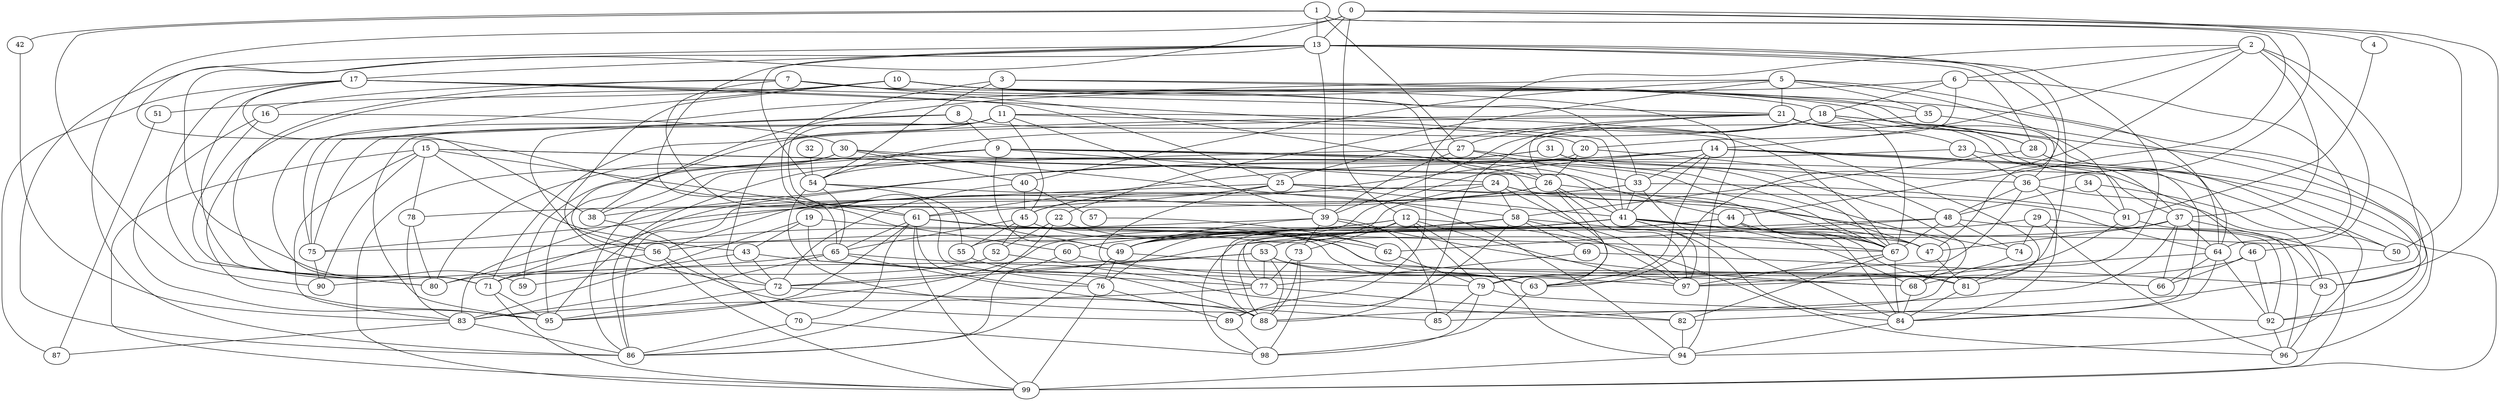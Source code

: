 strict graph "gnp_random_graph(100,0.06)" {
0;
1;
2;
3;
4;
5;
6;
7;
8;
9;
10;
11;
12;
13;
14;
15;
16;
17;
18;
19;
20;
21;
22;
23;
24;
25;
26;
27;
28;
29;
30;
31;
32;
33;
34;
35;
36;
37;
38;
39;
40;
41;
42;
43;
44;
45;
46;
47;
48;
49;
50;
51;
52;
53;
54;
55;
56;
57;
58;
59;
60;
61;
62;
63;
64;
65;
66;
67;
68;
69;
70;
71;
72;
73;
74;
75;
76;
77;
78;
79;
80;
81;
82;
83;
84;
85;
86;
87;
88;
89;
90;
91;
92;
93;
94;
95;
96;
97;
98;
99;
0 -- 4  [is_available=True, prob="0.562944141155"];
0 -- 12  [is_available=True, prob="0.60377650753"];
0 -- 13  [is_available=True, prob="1.0"];
0 -- 50  [is_available=True, prob="0.968767017942"];
0 -- 86  [is_available=True, prob="1.0"];
0 -- 60  [is_available=True, prob="1.0"];
0 -- 93  [is_available=True, prob="1.0"];
1 -- 36  [is_available=True, prob="0.705943640299"];
1 -- 42  [is_available=True, prob="1.0"];
1 -- 44  [is_available=True, prob="0.986718605361"];
1 -- 13  [is_available=True, prob="0.0897169478046"];
1 -- 90  [is_available=True, prob="0.58056133234"];
1 -- 27  [is_available=True, prob="0.590777999476"];
2 -- 37  [is_available=True, prob="0.0368041620792"];
2 -- 6  [is_available=True, prob="0.937860548287"];
2 -- 46  [is_available=True, prob="0.0263326456956"];
2 -- 14  [is_available=True, prob="1.0"];
2 -- 89  [is_available=True, prob="1.0"];
2 -- 93  [is_available=True, prob="1.0"];
2 -- 63  [is_available=True, prob="1.0"];
3 -- 96  [is_available=True, prob="0.272657767664"];
3 -- 76  [is_available=True, prob="0.177076806683"];
3 -- 11  [is_available=True, prob="1.0"];
3 -- 36  [is_available=True, prob="0.797542296872"];
3 -- 54  [is_available=True, prob="0.0816727556161"];
4 -- 91  [is_available=True, prob="0.141268143846"];
5 -- 64  [is_available=True, prob="0.254180417814"];
5 -- 35  [is_available=True, prob="0.328428745127"];
5 -- 40  [is_available=True, prob="0.813607426289"];
5 -- 75  [is_available=True, prob="0.702438465919"];
5 -- 21  [is_available=True, prob="0.569068594742"];
5 -- 22  [is_available=True, prob="0.468532179747"];
5 -- 91  [is_available=True, prob="0.705511754126"];
6 -- 64  [is_available=True, prob="0.702774773921"];
6 -- 20  [is_available=True, prob="0.506159845202"];
6 -- 18  [is_available=True, prob="0.519361550955"];
6 -- 38  [is_available=True, prob="0.0155025753664"];
7 -- 33  [is_available=True, prob="1.0"];
7 -- 71  [is_available=True, prob="0.64393881472"];
7 -- 16  [is_available=True, prob="0.845409535956"];
7 -- 26  [is_available=True, prob="0.54145932667"];
7 -- 61  [is_available=True, prob="0.607876483779"];
7 -- 63  [is_available=True, prob="0.701453380433"];
8 -- 72  [is_available=True, prob="0.212099895891"];
8 -- 9  [is_available=True, prob="1.0"];
8 -- 75  [is_available=True, prob="0.0445062744053"];
8 -- 67  [is_available=True, prob="0.503808712978"];
9 -- 68  [is_available=True, prob="0.173611324323"];
9 -- 38  [is_available=True, prob="0.374254225407"];
9 -- 41  [is_available=True, prob="0.347421401071"];
9 -- 46  [is_available=True, prob="0.507480953332"];
9 -- 49  [is_available=True, prob="0.352790639215"];
9 -- 24  [is_available=True, prob="1.0"];
9 -- 59  [is_available=True, prob="0.852828967781"];
9 -- 95  [is_available=True, prob="0.256771435677"];
10 -- 35  [is_available=True, prob="1.0"];
10 -- 71  [is_available=True, prob="1.0"];
10 -- 18  [is_available=True, prob="0.981456449902"];
10 -- 51  [is_available=True, prob="0.423891029224"];
10 -- 56  [is_available=True, prob="0.661457939873"];
10 -- 28  [is_available=True, prob="0.577798330178"];
10 -- 94  [is_available=True, prob="0.66149084073"];
10 -- 95  [is_available=True, prob="1.0"];
11 -- 81  [is_available=True, prob="0.76404977885"];
11 -- 39  [is_available=True, prob="1.0"];
11 -- 75  [is_available=True, prob="1.0"];
11 -- 45  [is_available=True, prob="0.449135967581"];
11 -- 49  [is_available=True, prob="0.123437756595"];
11 -- 20  [is_available=True, prob="0.660791044033"];
11 -- 56  [is_available=True, prob="1.0"];
11 -- 95  [is_available=True, prob="0.64947690215"];
12 -- 96  [is_available=True, prob="0.704645361172"];
12 -- 97  [is_available=True, prob="1.0"];
12 -- 73  [is_available=True, prob="0.627298010942"];
12 -- 75  [is_available=True, prob="0.901637203037"];
12 -- 76  [is_available=True, prob="0.0216969054428"];
12 -- 79  [is_available=True, prob="1.0"];
12 -- 56  [is_available=True, prob="0.475192977145"];
12 -- 94  [is_available=True, prob="0.481943617117"];
13 -- 68  [is_available=True, prob="1.0"];
13 -- 86  [is_available=True, prob="0.277234109802"];
13 -- 65  [is_available=True, prob="1.0"];
13 -- 39  [is_available=True, prob="0.477833394494"];
13 -- 47  [is_available=True, prob="0.361937720523"];
13 -- 17  [is_available=True, prob="1.0"];
13 -- 54  [is_available=True, prob="0.398015361016"];
13 -- 59  [is_available=True, prob="0.180749693327"];
13 -- 28  [is_available=True, prob="1.0"];
13 -- 81  [is_available=True, prob="1.0"];
14 -- 33  [is_available=True, prob="1.0"];
14 -- 99  [is_available=True, prob="0.431309350588"];
14 -- 37  [is_available=True, prob="0.690567088497"];
14 -- 41  [is_available=True, prob="0.200071278307"];
14 -- 50  [is_available=True, prob="0.198178022589"];
14 -- 55  [is_available=True, prob="0.280441463808"];
14 -- 95  [is_available=True, prob="0.00940360663279"];
14 -- 61  [is_available=True, prob="0.00241284590275"];
14 -- 63  [is_available=True, prob="0.382534667722"];
15 -- 99  [is_available=True, prob="0.261363073708"];
15 -- 43  [is_available=True, prob="1.0"];
15 -- 44  [is_available=True, prob="1.0"];
15 -- 78  [is_available=True, prob="0.318172819952"];
15 -- 83  [is_available=True, prob="0.778714558654"];
15 -- 90  [is_available=True, prob="1.0"];
15 -- 26  [is_available=True, prob="0.403697038564"];
15 -- 61  [is_available=True, prob="1.0"];
16 -- 80  [is_available=True, prob="0.563131987943"];
16 -- 95  [is_available=True, prob="0.971813168242"];
16 -- 30  [is_available=True, prob="1.0"];
17 -- 38  [is_available=True, prob="1.0"];
17 -- 71  [is_available=True, prob="0.354116501654"];
17 -- 41  [is_available=True, prob="0.660180348911"];
17 -- 80  [is_available=True, prob="0.453861758018"];
17 -- 21  [is_available=True, prob="0.0999721786875"];
17 -- 87  [is_available=True, prob="1.0"];
17 -- 25  [is_available=True, prob="0.350350944869"];
18 -- 64  [is_available=True, prob="0.645844380547"];
18 -- 39  [is_available=True, prob="1.0"];
18 -- 92  [is_available=True, prob="0.879397377821"];
18 -- 54  [is_available=True, prob="0.480773191612"];
18 -- 27  [is_available=True, prob="0.608144796729"];
18 -- 28  [is_available=True, prob="1.0"];
19 -- 83  [is_available=True, prob="0.182488792953"];
19 -- 43  [is_available=True, prob="1.0"];
19 -- 77  [is_available=True, prob="0.646424438275"];
19 -- 47  [is_available=True, prob="0.663770687578"];
20 -- 48  [is_available=True, prob="0.186622721918"];
20 -- 26  [is_available=True, prob="0.961053230816"];
20 -- 45  [is_available=True, prob="0.940565058537"];
21 -- 67  [is_available=True, prob="0.60527354036"];
21 -- 37  [is_available=True, prob="1.0"];
21 -- 71  [is_available=True, prob="0.838339115555"];
21 -- 72  [is_available=True, prob="0.336821887416"];
21 -- 50  [is_available=True, prob="1.0"];
21 -- 23  [is_available=True, prob="0.443920953371"];
21 -- 25  [is_available=True, prob="1.0"];
21 -- 26  [is_available=True, prob="1.0"];
22 -- 86  [is_available=True, prob="0.770451262268"];
22 -- 52  [is_available=True, prob="1.0"];
22 -- 62  [is_available=True, prob="0.112279182556"];
23 -- 92  [is_available=True, prob="0.540948140266"];
23 -- 83  [is_available=True, prob="1.0"];
23 -- 36  [is_available=True, prob="0.258764793641"];
24 -- 97  [is_available=True, prob="0.645197077576"];
24 -- 67  [is_available=True, prob="1.0"];
24 -- 47  [is_available=True, prob="0.253551562181"];
24 -- 49  [is_available=True, prob="1.0"];
24 -- 56  [is_available=True, prob="0.51636087793"];
24 -- 58  [is_available=True, prob="0.258626381517"];
25 -- 64  [is_available=True, prob="1.0"];
25 -- 41  [is_available=True, prob="0.9682953246"];
25 -- 74  [is_available=True, prob="1.0"];
25 -- 45  [is_available=True, prob="1.0"];
25 -- 77  [is_available=True, prob="0.173672135796"];
25 -- 86  [is_available=True, prob="0.344806538249"];
25 -- 61  [is_available=True, prob="0.0927300489603"];
26 -- 97  [is_available=True, prob="0.842013728909"];
26 -- 67  [is_available=True, prob="0.643377065342"];
26 -- 41  [is_available=True, prob="0.327912482525"];
26 -- 71  [is_available=True, prob="1.0"];
26 -- 78  [is_available=True, prob="1.0"];
26 -- 79  [is_available=True, prob="0.463096439366"];
27 -- 67  [is_available=True, prob="0.70299095672"];
27 -- 33  [is_available=True, prob="0.585845535301"];
27 -- 39  [is_available=True, prob="0.048954690305"];
27 -- 86  [is_available=True, prob="1.0"];
28 -- 58  [is_available=True, prob="0.229939867382"];
28 -- 84  [is_available=True, prob="1.0"];
29 -- 96  [is_available=True, prob="1.0"];
29 -- 49  [is_available=True, prob="0.466111255009"];
29 -- 74  [is_available=True, prob="1.0"];
29 -- 93  [is_available=True, prob="0.66465630798"];
30 -- 80  [is_available=True, prob="0.355248581061"];
30 -- 67  [is_available=True, prob="0.0467530068489"];
30 -- 40  [is_available=True, prob="0.0298902124695"];
30 -- 99  [is_available=True, prob="0.075074878557"];
30 -- 58  [is_available=True, prob="0.623823823353"];
31 -- 68  [is_available=True, prob="1.0"];
31 -- 36  [is_available=True, prob="0.818862548493"];
31 -- 86  [is_available=True, prob="0.28653210828"];
31 -- 54  [is_available=True, prob="0.727472208638"];
32 -- 54  [is_available=True, prob="0.0529726733572"];
33 -- 91  [is_available=True, prob="1.0"];
33 -- 38  [is_available=True, prob="0.368806003139"];
33 -- 41  [is_available=True, prob="0.407858475389"];
33 -- 75  [is_available=True, prob="0.948531547039"];
33 -- 84  [is_available=True, prob="1.0"];
34 -- 48  [is_available=True, prob="1.0"];
34 -- 91  [is_available=True, prob="0.7154121432"];
34 -- 94  [is_available=True, prob="1.0"];
35 -- 88  [is_available=True, prob="0.880960418235"];
35 -- 82  [is_available=True, prob="0.283084454823"];
36 -- 48  [is_available=True, prob="0.754685293109"];
36 -- 84  [is_available=True, prob="0.775756401741"];
36 -- 63  [is_available=True, prob="1.0"];
36 -- 93  [is_available=True, prob="0.720970117353"];
37 -- 64  [is_available=True, prob="1.0"];
37 -- 99  [is_available=True, prob="0.0423561989339"];
37 -- 72  [is_available=True, prob="1.0"];
37 -- 66  [is_available=True, prob="0.126230884369"];
37 -- 47  [is_available=True, prob="0.878083142743"];
37 -- 85  [is_available=True, prob="0.469590814083"];
38 -- 70  [is_available=True, prob="0.871576379223"];
39 -- 68  [is_available=True, prob="0.129884753773"];
39 -- 73  [is_available=True, prob="1.0"];
39 -- 80  [is_available=True, prob="0.416886994321"];
39 -- 49  [is_available=True, prob="0.927533534525"];
39 -- 85  [is_available=True, prob="0.370813992054"];
40 -- 72  [is_available=True, prob="0.184644662368"];
40 -- 57  [is_available=True, prob="0.396621582161"];
40 -- 45  [is_available=True, prob="1.0"];
41 -- 68  [is_available=True, prob="0.861506795295"];
41 -- 49  [is_available=True, prob="0.364101481008"];
41 -- 47  [is_available=True, prob="0.506967650942"];
41 -- 50  [is_available=True, prob="0.228033084347"];
41 -- 84  [is_available=True, prob="0.933847165355"];
41 -- 97  [is_available=True, prob="0.123128803806"];
41 -- 88  [is_available=True, prob="0.81797970136"];
41 -- 60  [is_available=True, prob="0.105132062215"];
42 -- 83  [is_available=True, prob="0.897898312808"];
43 -- 72  [is_available=True, prob="0.72041590196"];
43 -- 59  [is_available=True, prob="0.397640776805"];
43 -- 79  [is_available=True, prob="0.0535209265843"];
44 -- 98  [is_available=True, prob="0.0959023814835"];
44 -- 67  [is_available=True, prob="0.378248675642"];
44 -- 81  [is_available=True, prob="0.553016631489"];
44 -- 84  [is_available=True, prob="0.896989631639"];
44 -- 88  [is_available=True, prob="0.937544292751"];
45 -- 65  [is_available=True, prob="1.0"];
45 -- 55  [is_available=True, prob="0.587165482494"];
45 -- 63  [is_available=True, prob="1.0"];
45 -- 52  [is_available=True, prob="0.297015361293"];
46 -- 92  [is_available=True, prob="0.605691818501"];
46 -- 66  [is_available=True, prob="0.816994733193"];
46 -- 79  [is_available=True, prob="0.255265755901"];
47 -- 81  [is_available=True, prob="0.574515547113"];
48 -- 67  [is_available=True, prob="0.306167690408"];
48 -- 74  [is_available=True, prob="0.263651926667"];
48 -- 53  [is_available=True, prob="0.638707169082"];
48 -- 92  [is_available=True, prob="1.0"];
48 -- 62  [is_available=True, prob="0.588988044005"];
49 -- 66  [is_available=True, prob="1.0"];
49 -- 76  [is_available=True, prob="0.247895508059"];
49 -- 86  [is_available=True, prob="0.526325471895"];
51 -- 87  [is_available=True, prob="1.0"];
52 -- 80  [is_available=True, prob="0.768994918132"];
52 -- 82  [is_available=True, prob="0.298747872452"];
53 -- 71  [is_available=True, prob="0.00771421044807"];
53 -- 72  [is_available=True, prob="1.0"];
53 -- 77  [is_available=True, prob="0.665906546713"];
53 -- 81  [is_available=True, prob="0.183246260499"];
53 -- 88  [is_available=True, prob="0.388733791348"];
53 -- 63  [is_available=True, prob="0.267983626042"];
54 -- 65  [is_available=True, prob="1.0"];
54 -- 55  [is_available=True, prob="0.612373489922"];
54 -- 88  [is_available=True, prob="0.529200421076"];
54 -- 94  [is_available=True, prob="0.675738961568"];
55 -- 88  [is_available=True, prob="0.0553348270008"];
56 -- 99  [is_available=True, prob="0.283439759022"];
56 -- 71  [is_available=True, prob="0.773670412188"];
56 -- 89  [is_available=True, prob="0.443254086789"];
57 -- 62  [is_available=True, prob="0.189870212604"];
58 -- 97  [is_available=True, prob="0.820990751986"];
58 -- 67  [is_available=True, prob="0.0651503542487"];
58 -- 69  [is_available=True, prob="0.580885981512"];
58 -- 77  [is_available=True, prob="1.0"];
58 -- 89  [is_available=True, prob="1.0"];
58 -- 95  [is_available=True, prob="0.375528767499"];
60 -- 86  [is_available=True, prob="1.0"];
60 -- 97  [is_available=True, prob="0.401821969596"];
61 -- 65  [is_available=True, prob="0.35419590498"];
61 -- 66  [is_available=True, prob="0.322855899264"];
61 -- 67  [is_available=True, prob="1.0"];
61 -- 70  [is_available=True, prob="0.0122233151238"];
61 -- 76  [is_available=True, prob="0.3421428844"];
61 -- 99  [is_available=True, prob="1.0"];
61 -- 95  [is_available=True, prob="0.243551089122"];
61 -- 62  [is_available=True, prob="0.783189311236"];
61 -- 63  [is_available=True, prob="1.0"];
62 -- 79  [is_available=True, prob="0.268453057327"];
63 -- 98  [is_available=True, prob="1.0"];
64 -- 97  [is_available=True, prob="0.812698703641"];
64 -- 66  [is_available=True, prob="0.477261461813"];
64 -- 84  [is_available=True, prob="0.926384243033"];
64 -- 92  [is_available=True, prob="0.0960555891115"];
65 -- 68  [is_available=True, prob="0.133102549861"];
65 -- 83  [is_available=True, prob="0.277672741454"];
65 -- 85  [is_available=True, prob="0.0550044551714"];
65 -- 90  [is_available=True, prob="1.0"];
67 -- 97  [is_available=True, prob="1.0"];
67 -- 82  [is_available=True, prob="0.508820852564"];
67 -- 84  [is_available=True, prob="0.124840500079"];
68 -- 84  [is_available=True, prob="0.329789300964"];
69 -- 77  [is_available=True, prob="1.0"];
69 -- 93  [is_available=True, prob="0.973862917463"];
70 -- 98  [is_available=True, prob="0.585964674548"];
70 -- 86  [is_available=True, prob="0.925167687184"];
71 -- 99  [is_available=True, prob="0.619058960051"];
71 -- 95  [is_available=True, prob="0.124372554505"];
72 -- 88  [is_available=True, prob="0.610845483647"];
72 -- 95  [is_available=True, prob="0.0370312323108"];
73 -- 88  [is_available=True, prob="0.616096791888"];
73 -- 98  [is_available=True, prob="0.45337301248"];
73 -- 77  [is_available=True, prob="1.0"];
74 -- 88  [is_available=True, prob="1.0"];
75 -- 90  [is_available=True, prob="1.0"];
76 -- 99  [is_available=True, prob="1.0"];
76 -- 89  [is_available=True, prob="0.963746156008"];
77 -- 83  [is_available=True, prob="1.0"];
77 -- 82  [is_available=True, prob="0.0381477953149"];
78 -- 80  [is_available=True, prob="0.137600910245"];
78 -- 83  [is_available=True, prob="0.0693241574026"];
79 -- 98  [is_available=True, prob="1.0"];
79 -- 85  [is_available=True, prob="0.440735972705"];
79 -- 92  [is_available=True, prob="0.19901521633"];
81 -- 84  [is_available=True, prob="0.968840398274"];
82 -- 94  [is_available=True, prob="0.557817013417"];
83 -- 87  [is_available=True, prob="1.0"];
83 -- 86  [is_available=True, prob="0.865231703986"];
84 -- 94  [is_available=True, prob="0.814664865772"];
89 -- 98  [is_available=True, prob="0.520634718002"];
91 -- 96  [is_available=True, prob="0.339013230006"];
91 -- 97  [is_available=True, prob="0.14420517324"];
92 -- 96  [is_available=True, prob="0.678034673206"];
93 -- 96  [is_available=True, prob="0.158561067354"];
94 -- 99  [is_available=True, prob="0.387125462255"];
}
